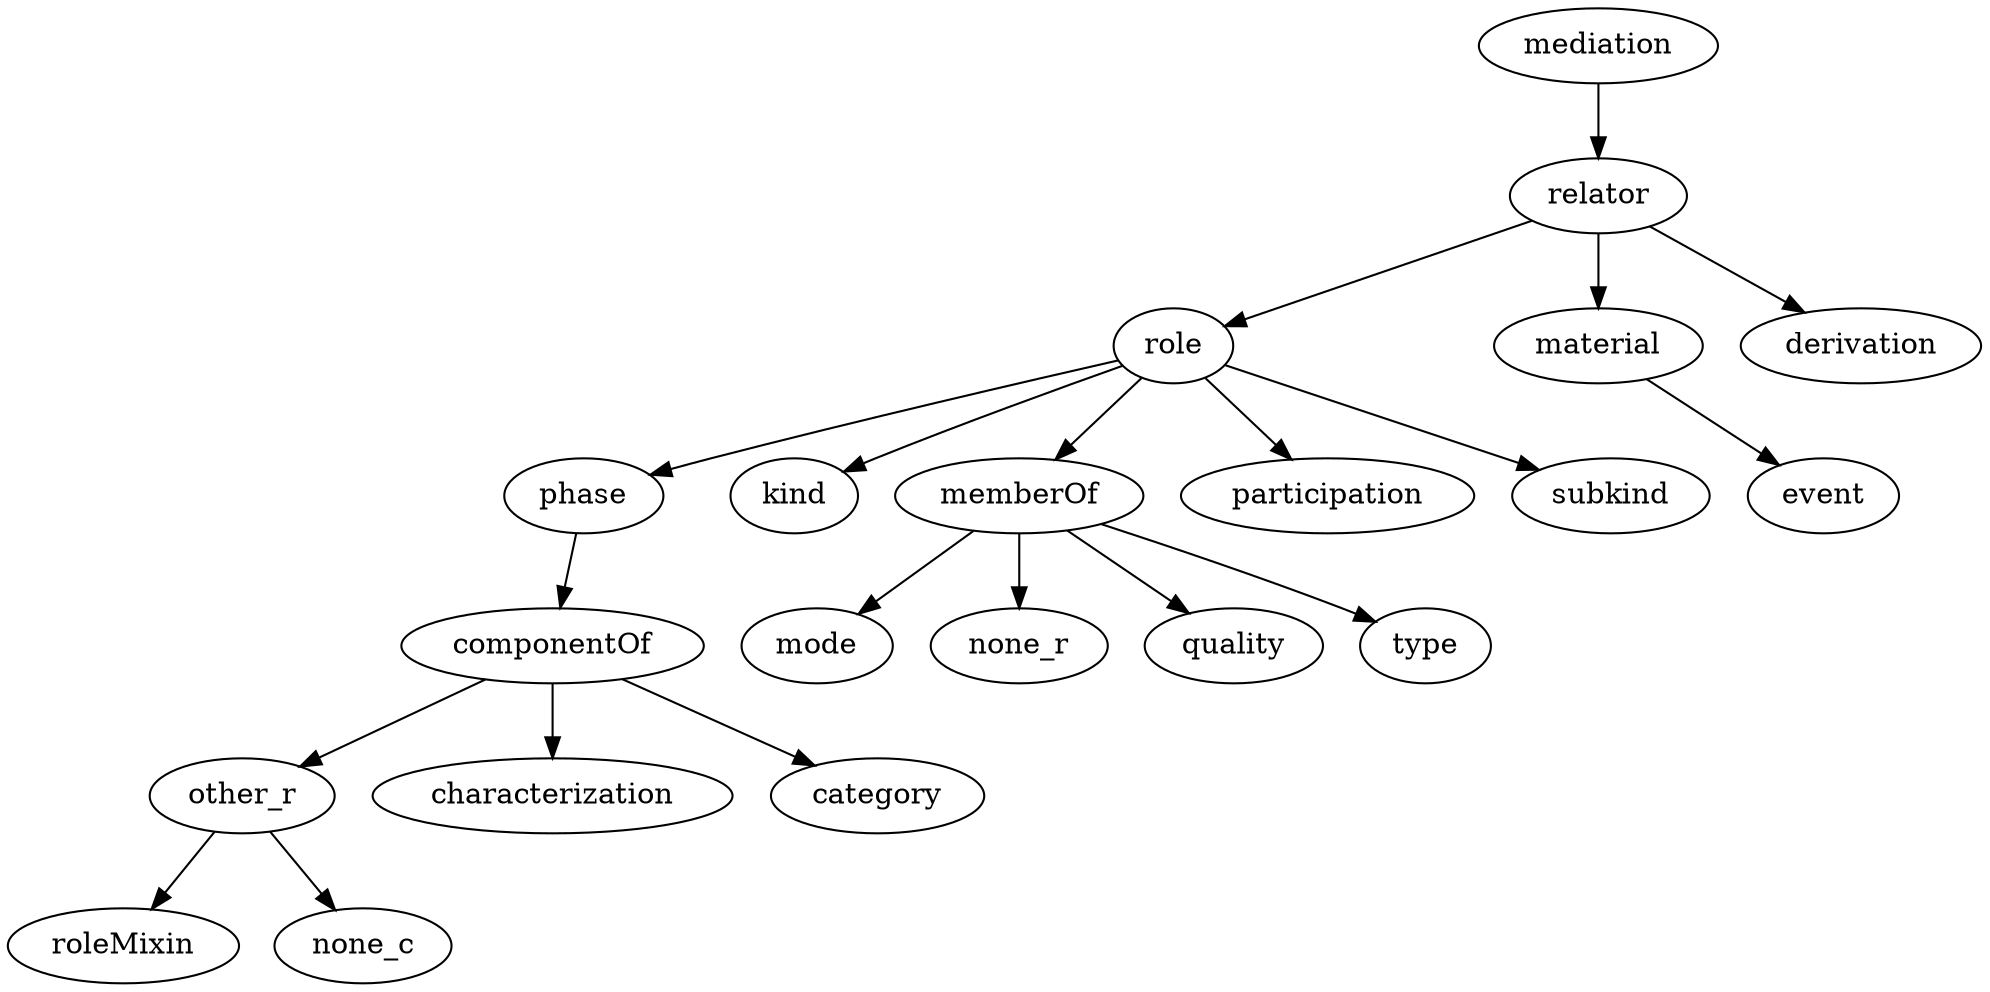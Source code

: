 strict digraph {
mediation;
relator;
role;
material;
derivation;
phase;
kind;
memberOf;
participation;
subkind;
componentOf;
other_r;
characterization;
category;
mode;
none_r;
quality;
type;
roleMixin;
none_c;
event;
mediation -> relator;
relator -> role;
relator -> material;
relator -> derivation;
role -> phase;
role -> kind;
role -> memberOf;
role -> participation;
role -> subkind;
material -> event;
phase -> componentOf;
memberOf -> mode;
memberOf -> none_r;
memberOf -> quality;
memberOf -> type;
componentOf -> other_r;
componentOf -> characterization;
componentOf -> category;
other_r -> roleMixin;
other_r -> none_c;
}
